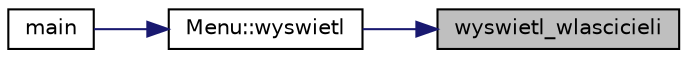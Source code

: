 digraph "wyswietl_wlascicieli"
{
 // LATEX_PDF_SIZE
  edge [fontname="Helvetica",fontsize="10",labelfontname="Helvetica",labelfontsize="10"];
  node [fontname="Helvetica",fontsize="10",shape=record];
  rankdir="RL";
  Node1 [label="wyswietl_wlascicieli",height=0.2,width=0.4,color="black", fillcolor="grey75", style="filled", fontcolor="black",tooltip="wyświetla prostokąty przy polach w kolorze jego właściciela(w przypadku banku przeźroczyste)"];
  Node1 -> Node2 [dir="back",color="midnightblue",fontsize="10",style="solid",fontname="Helvetica"];
  Node2 [label="Menu::wyswietl",height=0.2,width=0.4,color="black", fillcolor="white", style="filled",URL="$class_menu.html#a1f7f96660e3cfd503bbc97bd67fe8df1",tooltip="wyświetla grę"];
  Node2 -> Node3 [dir="back",color="midnightblue",fontsize="10",style="solid",fontname="Helvetica"];
  Node3 [label="main",height=0.2,width=0.4,color="black", fillcolor="white", style="filled",URL="$main_8cpp.html#ae66f6b31b5ad750f1fe042a706a4e3d4",tooltip=" "];
}
